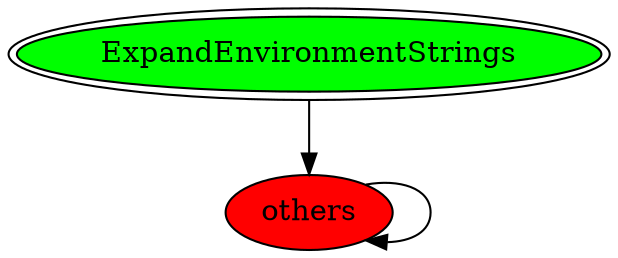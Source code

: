 digraph "./REPORTS/6712/API_PER_CATEGORY/ExpandEnvironmentStrings.exe_6408_System Information Functions_API_per_Category_Transition_Matrix" {
	ExpandEnvironmentStrings [label=ExpandEnvironmentStrings fillcolor=lime peripheries=2 style=filled]
	others [label=others fillcolor=red style=filled]
	ExpandEnvironmentStrings -> others [label=""]
	others -> others [label=""]
}
